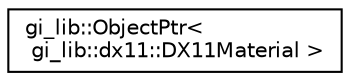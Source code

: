 digraph "Graphical Class Hierarchy"
{
  edge [fontname="Helvetica",fontsize="10",labelfontname="Helvetica",labelfontsize="10"];
  node [fontname="Helvetica",fontsize="10",shape=record];
  rankdir="LR";
  Node1 [label="gi_lib::ObjectPtr\<\l gi_lib::dx11::DX11Material \>",height=0.2,width=0.4,color="black", fillcolor="white", style="filled",URL="$classgi__lib_1_1_object_ptr.html"];
}
